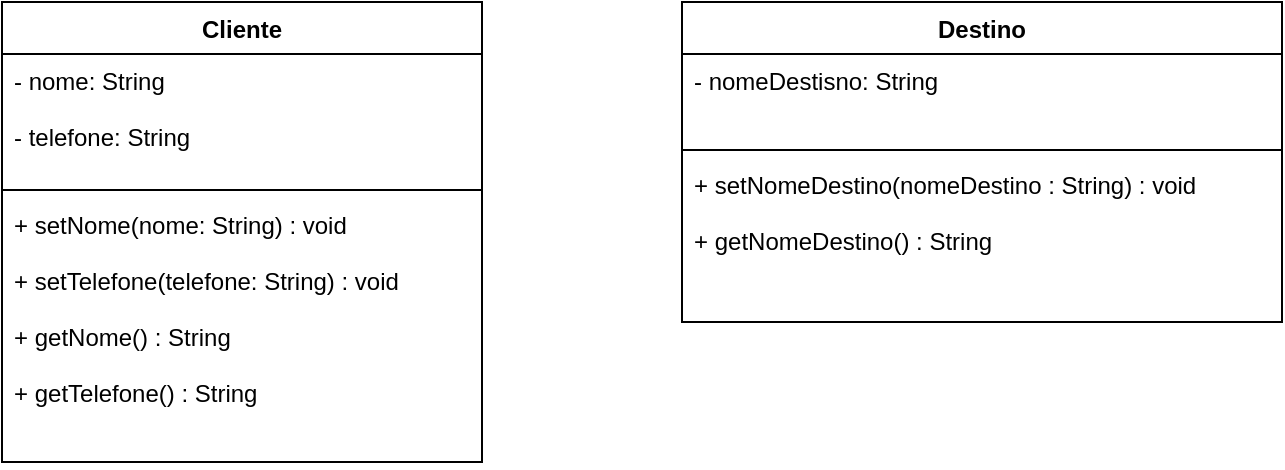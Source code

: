 <mxfile version="15.5.9" type="device"><diagram id="lL52AAUt7tTBjD7pXyvb" name="Page-1"><mxGraphModel dx="868" dy="1619" grid="1" gridSize="10" guides="1" tooltips="1" connect="1" arrows="1" fold="1" page="1" pageScale="1" pageWidth="827" pageHeight="1169" math="0" shadow="0"><root><mxCell id="0"/><mxCell id="1" parent="0"/><mxCell id="mFuVZK2VTzYN1HKPIf8g-9" value="Cliente" style="swimlane;fontStyle=1;align=center;verticalAlign=top;childLayout=stackLayout;horizontal=1;startSize=26;horizontalStack=0;resizeParent=1;resizeParentMax=0;resizeLast=0;collapsible=1;marginBottom=0;" vertex="1" parent="1"><mxGeometry x="80" y="-160" width="240" height="230" as="geometry"/></mxCell><mxCell id="mFuVZK2VTzYN1HKPIf8g-10" value="- nome: String&#10;&#10;- telefone: String" style="text;strokeColor=none;fillColor=none;align=left;verticalAlign=top;spacingLeft=4;spacingRight=4;overflow=hidden;rotatable=0;points=[[0,0.5],[1,0.5]];portConstraint=eastwest;" vertex="1" parent="mFuVZK2VTzYN1HKPIf8g-9"><mxGeometry y="26" width="240" height="64" as="geometry"/></mxCell><mxCell id="mFuVZK2VTzYN1HKPIf8g-11" value="" style="line;strokeWidth=1;fillColor=none;align=left;verticalAlign=middle;spacingTop=-1;spacingLeft=3;spacingRight=3;rotatable=0;labelPosition=right;points=[];portConstraint=eastwest;" vertex="1" parent="mFuVZK2VTzYN1HKPIf8g-9"><mxGeometry y="90" width="240" height="8" as="geometry"/></mxCell><mxCell id="mFuVZK2VTzYN1HKPIf8g-12" value="+ setNome(nome: String) : void&#10;&#10;+ setTelefone(telefone: String) : void&#10;&#10;+ getNome() : String&#10;&#10;+ getTelefone() : String" style="text;strokeColor=none;fillColor=none;align=left;verticalAlign=top;spacingLeft=4;spacingRight=4;overflow=hidden;rotatable=0;points=[[0,0.5],[1,0.5]];portConstraint=eastwest;" vertex="1" parent="mFuVZK2VTzYN1HKPIf8g-9"><mxGeometry y="98" width="240" height="132" as="geometry"/></mxCell><mxCell id="mFuVZK2VTzYN1HKPIf8g-13" value="Destino" style="swimlane;fontStyle=1;align=center;verticalAlign=top;childLayout=stackLayout;horizontal=1;startSize=26;horizontalStack=0;resizeParent=1;resizeParentMax=0;resizeLast=0;collapsible=1;marginBottom=0;" vertex="1" parent="1"><mxGeometry x="420" y="-160" width="300" height="160" as="geometry"/></mxCell><mxCell id="mFuVZK2VTzYN1HKPIf8g-14" value="- nomeDestisno: String" style="text;strokeColor=none;fillColor=none;align=left;verticalAlign=top;spacingLeft=4;spacingRight=4;overflow=hidden;rotatable=0;points=[[0,0.5],[1,0.5]];portConstraint=eastwest;" vertex="1" parent="mFuVZK2VTzYN1HKPIf8g-13"><mxGeometry y="26" width="300" height="44" as="geometry"/></mxCell><mxCell id="mFuVZK2VTzYN1HKPIf8g-15" value="" style="line;strokeWidth=1;fillColor=none;align=left;verticalAlign=middle;spacingTop=-1;spacingLeft=3;spacingRight=3;rotatable=0;labelPosition=right;points=[];portConstraint=eastwest;" vertex="1" parent="mFuVZK2VTzYN1HKPIf8g-13"><mxGeometry y="70" width="300" height="8" as="geometry"/></mxCell><mxCell id="mFuVZK2VTzYN1HKPIf8g-16" value="+ setNomeDestino(nomeDestino : String) : void&#10;&#10;+ getNomeDestino() : String" style="text;strokeColor=none;fillColor=none;align=left;verticalAlign=top;spacingLeft=4;spacingRight=4;overflow=hidden;rotatable=0;points=[[0,0.5],[1,0.5]];portConstraint=eastwest;" vertex="1" parent="mFuVZK2VTzYN1HKPIf8g-13"><mxGeometry y="78" width="300" height="82" as="geometry"/></mxCell></root></mxGraphModel></diagram></mxfile>